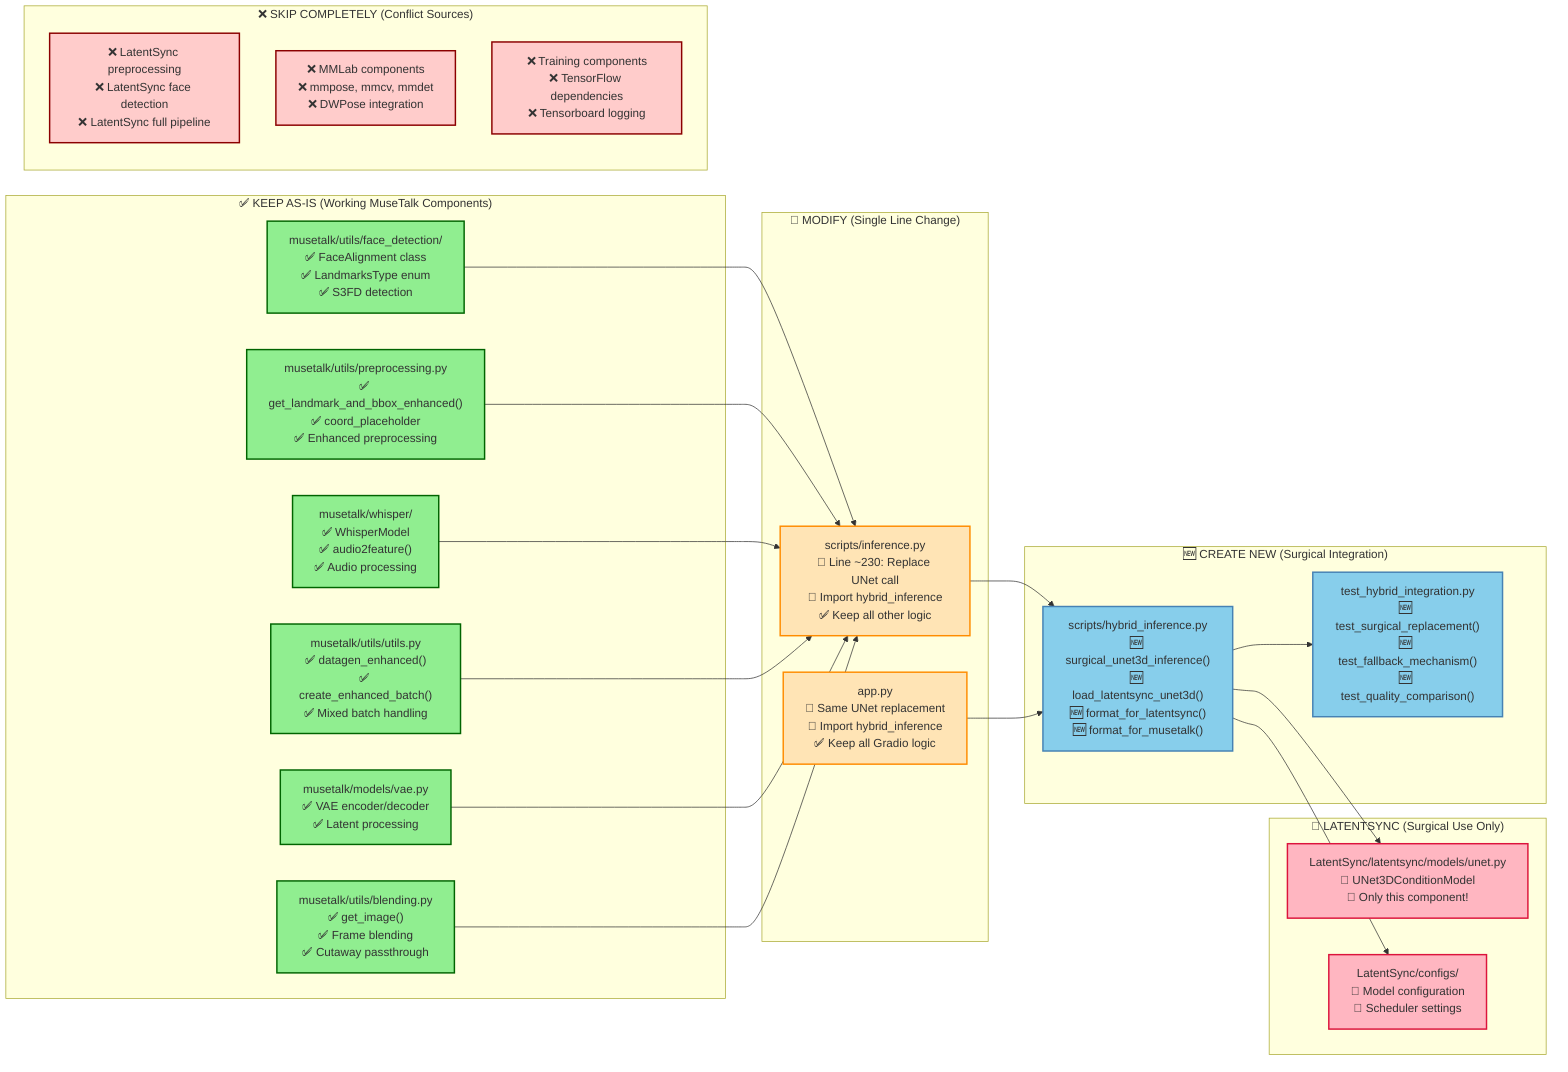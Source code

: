graph LR
    %% CODE STRUCTURE - IMPLEMENTATION PLAN
    
    %% EXISTING FILES - KEEP AS IS
    subgraph "✅ KEEP AS-IS (Working MuseTalk Components)"
        A1["musetalk/utils/face_detection/<br/>✅ FaceAlignment class<br/>✅ LandmarksType enum<br/>✅ S3FD detection"]
        
        A2["musetalk/utils/preprocessing.py<br/>✅ get_landmark_and_bbox_enhanced()<br/>✅ coord_placeholder<br/>✅ Enhanced preprocessing"]
        
        A3["musetalk/whisper/<br/>✅ WhisperModel<br/>✅ audio2feature()<br/>✅ Audio processing"]
        
        A4["musetalk/utils/utils.py<br/>✅ datagen_enhanced()<br/>✅ create_enhanced_batch()<br/>✅ Mixed batch handling"]
        
        A5["musetalk/models/vae.py<br/>✅ VAE encoder/decoder<br/>✅ Latent processing"]
        
        A6["musetalk/utils/blending.py<br/>✅ get_image()<br/>✅ Frame blending<br/>✅ Cutaway passthrough"]
    end
    
    %% FILES TO MODIFY
    subgraph "🔄 MODIFY (Single Line Change)"
        B1["scripts/inference.py<br/>🔄 Line ~230: Replace UNet call<br/>🔄 Import hybrid_inference<br/>✅ Keep all other logic"]
        
        B2["app.py<br/>🔄 Same UNet replacement<br/>🔄 Import hybrid_inference<br/>✅ Keep all Gradio logic"]
    end
    
    %% NEW FILES TO CREATE  
    subgraph "🆕 CREATE NEW (Surgical Integration)"
        C1["scripts/hybrid_inference.py<br/>🆕 surgical_unet3d_inference()<br/>🆕 load_latentsync_unet3d()<br/>🆕 format_for_latentsync()<br/>🆕 format_for_musetalk()"]
        
        C2["test_hybrid_integration.py<br/>🆕 test_surgical_replacement()<br/>🆕 test_fallback_mechanism()<br/>🆕 test_quality_comparison()"]
    end
    
    %% LATENTSYNC COMPONENTS - USE SELECTIVELY
    subgraph "🔴 LATENTSYNC (Surgical Use Only)"
        D1["LatentSync/latentsync/models/unet.py<br/>🔴 UNet3DConditionModel<br/>🔴 Only this component!"]
        
        D2["LatentSync/configs/<br/>🔴 Model configuration<br/>🔴 Scheduler settings"]
    end
    
    %% ELIMINATED COMPONENTS
    subgraph "❌ SKIP COMPLETELY (Conflict Sources)"
        E1["❌ LatentSync preprocessing<br/>❌ LatentSync face detection<br/>❌ LatentSync full pipeline"]
        
        E2["❌ MMLab components<br/>❌ mmpose, mmcv, mmdet<br/>❌ DWPose integration"]
        
        E3["❌ Training components<br/>❌ TensorFlow dependencies<br/>❌ Tensorboard logging"]
    end
    
    %% CONNECTIONS
    A1 --> B1
    A2 --> B1
    A3 --> B1
    A4 --> B1
    A5 --> B1
    A6 --> B1
    
    B1 --> C1
    B2 --> C1
    
    C1 --> D1
    C1 --> D2
    
    C1 --> C2
    
    %% STYLING
    classDef keep fill:#90EE90,stroke:#006400,stroke-width:2px
    classDef modify fill:#FFE4B5,stroke:#FF8C00,stroke-width:2px
    classDef new fill:#87CEEB,stroke:#4682B4,stroke-width:2px
    classDef latentsync fill:#FFB6C1,stroke:#DC143C,stroke-width:2px
    classDef skip fill:#FFCCCB,stroke:#8B0000,stroke-width:2px
    
    class A1,A2,A3,A4,A5,A6 keep
    class B1,B2 modify
    class C1,C2 new
    class D1,D2 latentsync
    class E1,E2,E3 skip